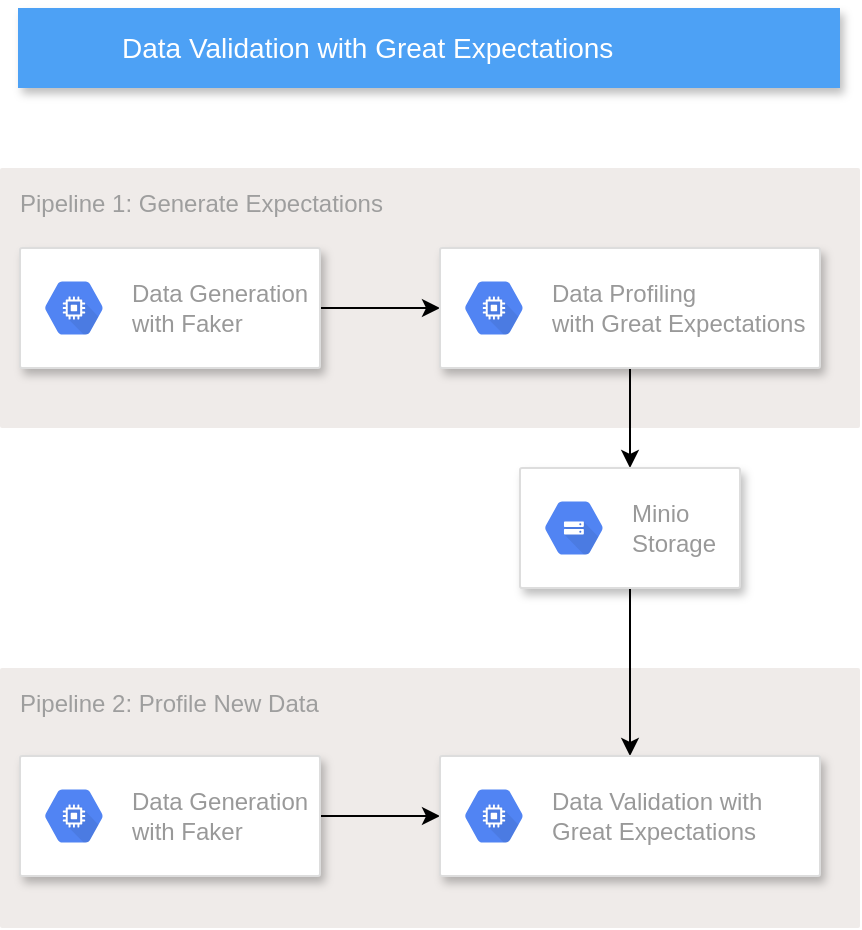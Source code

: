<mxfile version="15.1.4" type="device"><diagram id="f106602c-feb2-e66a-4537-3a34d633f6aa" name="Page-1"><mxGraphModel dx="1565" dy="1022" grid="1" gridSize="10" guides="1" tooltips="1" connect="1" arrows="1" fold="1" page="1" pageScale="1" pageWidth="1169" pageHeight="827" background="none" math="0" shadow="0"><root><mxCell id="0"/><mxCell id="1" parent="0"/><mxCell id="wZo9nOnKuxuaOTDR36Jv-525" value="Pipeline 2: Profile New Data" style="sketch=0;points=[[0,0,0],[0.25,0,0],[0.5,0,0],[0.75,0,0],[1,0,0],[1,0.25,0],[1,0.5,0],[1,0.75,0],[1,1,0],[0.75,1,0],[0.5,1,0],[0.25,1,0],[0,1,0],[0,0.75,0],[0,0.5,0],[0,0.25,0]];rounded=1;absoluteArcSize=1;arcSize=2;html=1;strokeColor=none;gradientColor=none;shadow=0;dashed=0;fontSize=12;fontColor=#9E9E9E;align=left;verticalAlign=top;spacing=10;spacingTop=-4;fillColor=#EFEBE9;" vertex="1" parent="1"><mxGeometry x="160" y="370" width="430" height="130" as="geometry"/></mxCell><mxCell id="wZo9nOnKuxuaOTDR36Jv-524" value="Pipeline 1: Generate Expectations" style="sketch=0;points=[[0,0,0],[0.25,0,0],[0.5,0,0],[0.75,0,0],[1,0,0],[1,0.25,0],[1,0.5,0],[1,0.75,0],[1,1,0],[0.75,1,0],[0.5,1,0],[0.25,1,0],[0,1,0],[0,0.75,0],[0,0.5,0],[0,0.25,0]];rounded=1;absoluteArcSize=1;arcSize=2;html=1;strokeColor=none;gradientColor=none;shadow=0;dashed=0;fontSize=12;fontColor=#9E9E9E;align=left;verticalAlign=top;spacing=10;spacingTop=-4;fillColor=#EFEBE9;" vertex="1" parent="1"><mxGeometry x="160" y="120" width="430" height="130" as="geometry"/></mxCell><mxCell id="2" value="Data Validation with Great Expectations" style="fillColor=#4DA1F5;strokeColor=none;shadow=1;gradientColor=none;fontSize=14;align=left;spacingLeft=50;fontColor=#ffffff;html=1;" parent="1" vertex="1"><mxGeometry x="169" y="40" width="411" height="40" as="geometry"/></mxCell><mxCell id="wZo9nOnKuxuaOTDR36Jv-520" style="edgeStyle=orthogonalEdgeStyle;rounded=0;orthogonalLoop=1;jettySize=auto;html=1;exitX=1;exitY=0.5;exitDx=0;exitDy=0;entryX=0;entryY=0.5;entryDx=0;entryDy=0;" edge="1" parent="1" source="wZo9nOnKuxuaOTDR36Jv-516" target="wZo9nOnKuxuaOTDR36Jv-518"><mxGeometry relative="1" as="geometry"/></mxCell><mxCell id="wZo9nOnKuxuaOTDR36Jv-516" value="" style="strokeColor=#dddddd;shadow=1;strokeWidth=1;rounded=1;absoluteArcSize=1;arcSize=2;" vertex="1" parent="1"><mxGeometry x="170" y="160" width="150" height="60" as="geometry"/></mxCell><mxCell id="wZo9nOnKuxuaOTDR36Jv-517" value="Data Generation&amp;nbsp;&lt;br&gt;with Faker" style="sketch=0;dashed=0;connectable=0;html=1;fillColor=#5184F3;strokeColor=none;shape=mxgraph.gcp2.hexIcon;prIcon=compute_engine;part=1;labelPosition=right;verticalLabelPosition=middle;align=left;verticalAlign=middle;spacingLeft=5;fontColor=#999999;fontSize=12;" vertex="1" parent="wZo9nOnKuxuaOTDR36Jv-516"><mxGeometry y="0.5" width="44" height="39" relative="1" as="geometry"><mxPoint x="5" y="-19.5" as="offset"/></mxGeometry></mxCell><mxCell id="wZo9nOnKuxuaOTDR36Jv-523" style="edgeStyle=orthogonalEdgeStyle;rounded=0;orthogonalLoop=1;jettySize=auto;html=1;exitX=0.5;exitY=1;exitDx=0;exitDy=0;" edge="1" parent="1" source="wZo9nOnKuxuaOTDR36Jv-518" target="wZo9nOnKuxuaOTDR36Jv-521"><mxGeometry relative="1" as="geometry"/></mxCell><mxCell id="wZo9nOnKuxuaOTDR36Jv-518" value="" style="strokeColor=#dddddd;shadow=1;strokeWidth=1;rounded=1;absoluteArcSize=1;arcSize=2;" vertex="1" parent="1"><mxGeometry x="380" y="160" width="190" height="60" as="geometry"/></mxCell><mxCell id="wZo9nOnKuxuaOTDR36Jv-519" value="Data Profiling&lt;br&gt;with Great Expectations" style="sketch=0;dashed=0;connectable=0;html=1;fillColor=#5184F3;strokeColor=none;shape=mxgraph.gcp2.hexIcon;prIcon=compute_engine;part=1;labelPosition=right;verticalLabelPosition=middle;align=left;verticalAlign=middle;spacingLeft=5;fontColor=#999999;fontSize=12;" vertex="1" parent="wZo9nOnKuxuaOTDR36Jv-518"><mxGeometry y="0.5" width="44" height="39" relative="1" as="geometry"><mxPoint x="5" y="-19.5" as="offset"/></mxGeometry></mxCell><mxCell id="wZo9nOnKuxuaOTDR36Jv-531" style="edgeStyle=orthogonalEdgeStyle;rounded=0;orthogonalLoop=1;jettySize=auto;html=1;exitX=0.5;exitY=1;exitDx=0;exitDy=0;entryX=0.5;entryY=0;entryDx=0;entryDy=0;" edge="1" parent="1" source="wZo9nOnKuxuaOTDR36Jv-521" target="wZo9nOnKuxuaOTDR36Jv-528"><mxGeometry relative="1" as="geometry"/></mxCell><mxCell id="wZo9nOnKuxuaOTDR36Jv-521" value="" style="strokeColor=#dddddd;shadow=1;strokeWidth=1;rounded=1;absoluteArcSize=1;arcSize=2;" vertex="1" parent="1"><mxGeometry x="420" y="270" width="110" height="60" as="geometry"/></mxCell><mxCell id="wZo9nOnKuxuaOTDR36Jv-522" value="Minio&amp;nbsp;&lt;br&gt;Storage" style="sketch=0;dashed=0;connectable=0;html=1;fillColor=#5184F3;strokeColor=none;shape=mxgraph.gcp2.hexIcon;prIcon=cloud_storage;part=1;labelPosition=right;verticalLabelPosition=middle;align=left;verticalAlign=middle;spacingLeft=5;fontColor=#999999;fontSize=12;" vertex="1" parent="wZo9nOnKuxuaOTDR36Jv-521"><mxGeometry y="0.5" width="44" height="39" relative="1" as="geometry"><mxPoint x="5" y="-19.5" as="offset"/></mxGeometry></mxCell><mxCell id="wZo9nOnKuxuaOTDR36Jv-530" style="edgeStyle=orthogonalEdgeStyle;rounded=0;orthogonalLoop=1;jettySize=auto;html=1;exitX=1;exitY=0.5;exitDx=0;exitDy=0;entryX=0;entryY=0.5;entryDx=0;entryDy=0;" edge="1" parent="1" source="wZo9nOnKuxuaOTDR36Jv-526" target="wZo9nOnKuxuaOTDR36Jv-528"><mxGeometry relative="1" as="geometry"/></mxCell><mxCell id="wZo9nOnKuxuaOTDR36Jv-526" value="" style="strokeColor=#dddddd;shadow=1;strokeWidth=1;rounded=1;absoluteArcSize=1;arcSize=2;" vertex="1" parent="1"><mxGeometry x="170" y="414" width="150" height="60" as="geometry"/></mxCell><mxCell id="wZo9nOnKuxuaOTDR36Jv-527" value="Data Generation&amp;nbsp;&lt;br&gt;with Faker" style="sketch=0;dashed=0;connectable=0;html=1;fillColor=#5184F3;strokeColor=none;shape=mxgraph.gcp2.hexIcon;prIcon=compute_engine;part=1;labelPosition=right;verticalLabelPosition=middle;align=left;verticalAlign=middle;spacingLeft=5;fontColor=#999999;fontSize=12;" vertex="1" parent="wZo9nOnKuxuaOTDR36Jv-526"><mxGeometry y="0.5" width="44" height="39" relative="1" as="geometry"><mxPoint x="5" y="-19.5" as="offset"/></mxGeometry></mxCell><mxCell id="wZo9nOnKuxuaOTDR36Jv-528" value="" style="strokeColor=#dddddd;shadow=1;strokeWidth=1;rounded=1;absoluteArcSize=1;arcSize=2;" vertex="1" parent="1"><mxGeometry x="380" y="414" width="190" height="60" as="geometry"/></mxCell><mxCell id="wZo9nOnKuxuaOTDR36Jv-529" value="Data Validation with&amp;nbsp;&lt;br&gt;Great Expectations" style="sketch=0;dashed=0;connectable=0;html=1;fillColor=#5184F3;strokeColor=none;shape=mxgraph.gcp2.hexIcon;prIcon=compute_engine;part=1;labelPosition=right;verticalLabelPosition=middle;align=left;verticalAlign=middle;spacingLeft=5;fontColor=#999999;fontSize=12;" vertex="1" parent="wZo9nOnKuxuaOTDR36Jv-528"><mxGeometry y="0.5" width="44" height="39" relative="1" as="geometry"><mxPoint x="5" y="-19.5" as="offset"/></mxGeometry></mxCell></root></mxGraphModel></diagram></mxfile>
